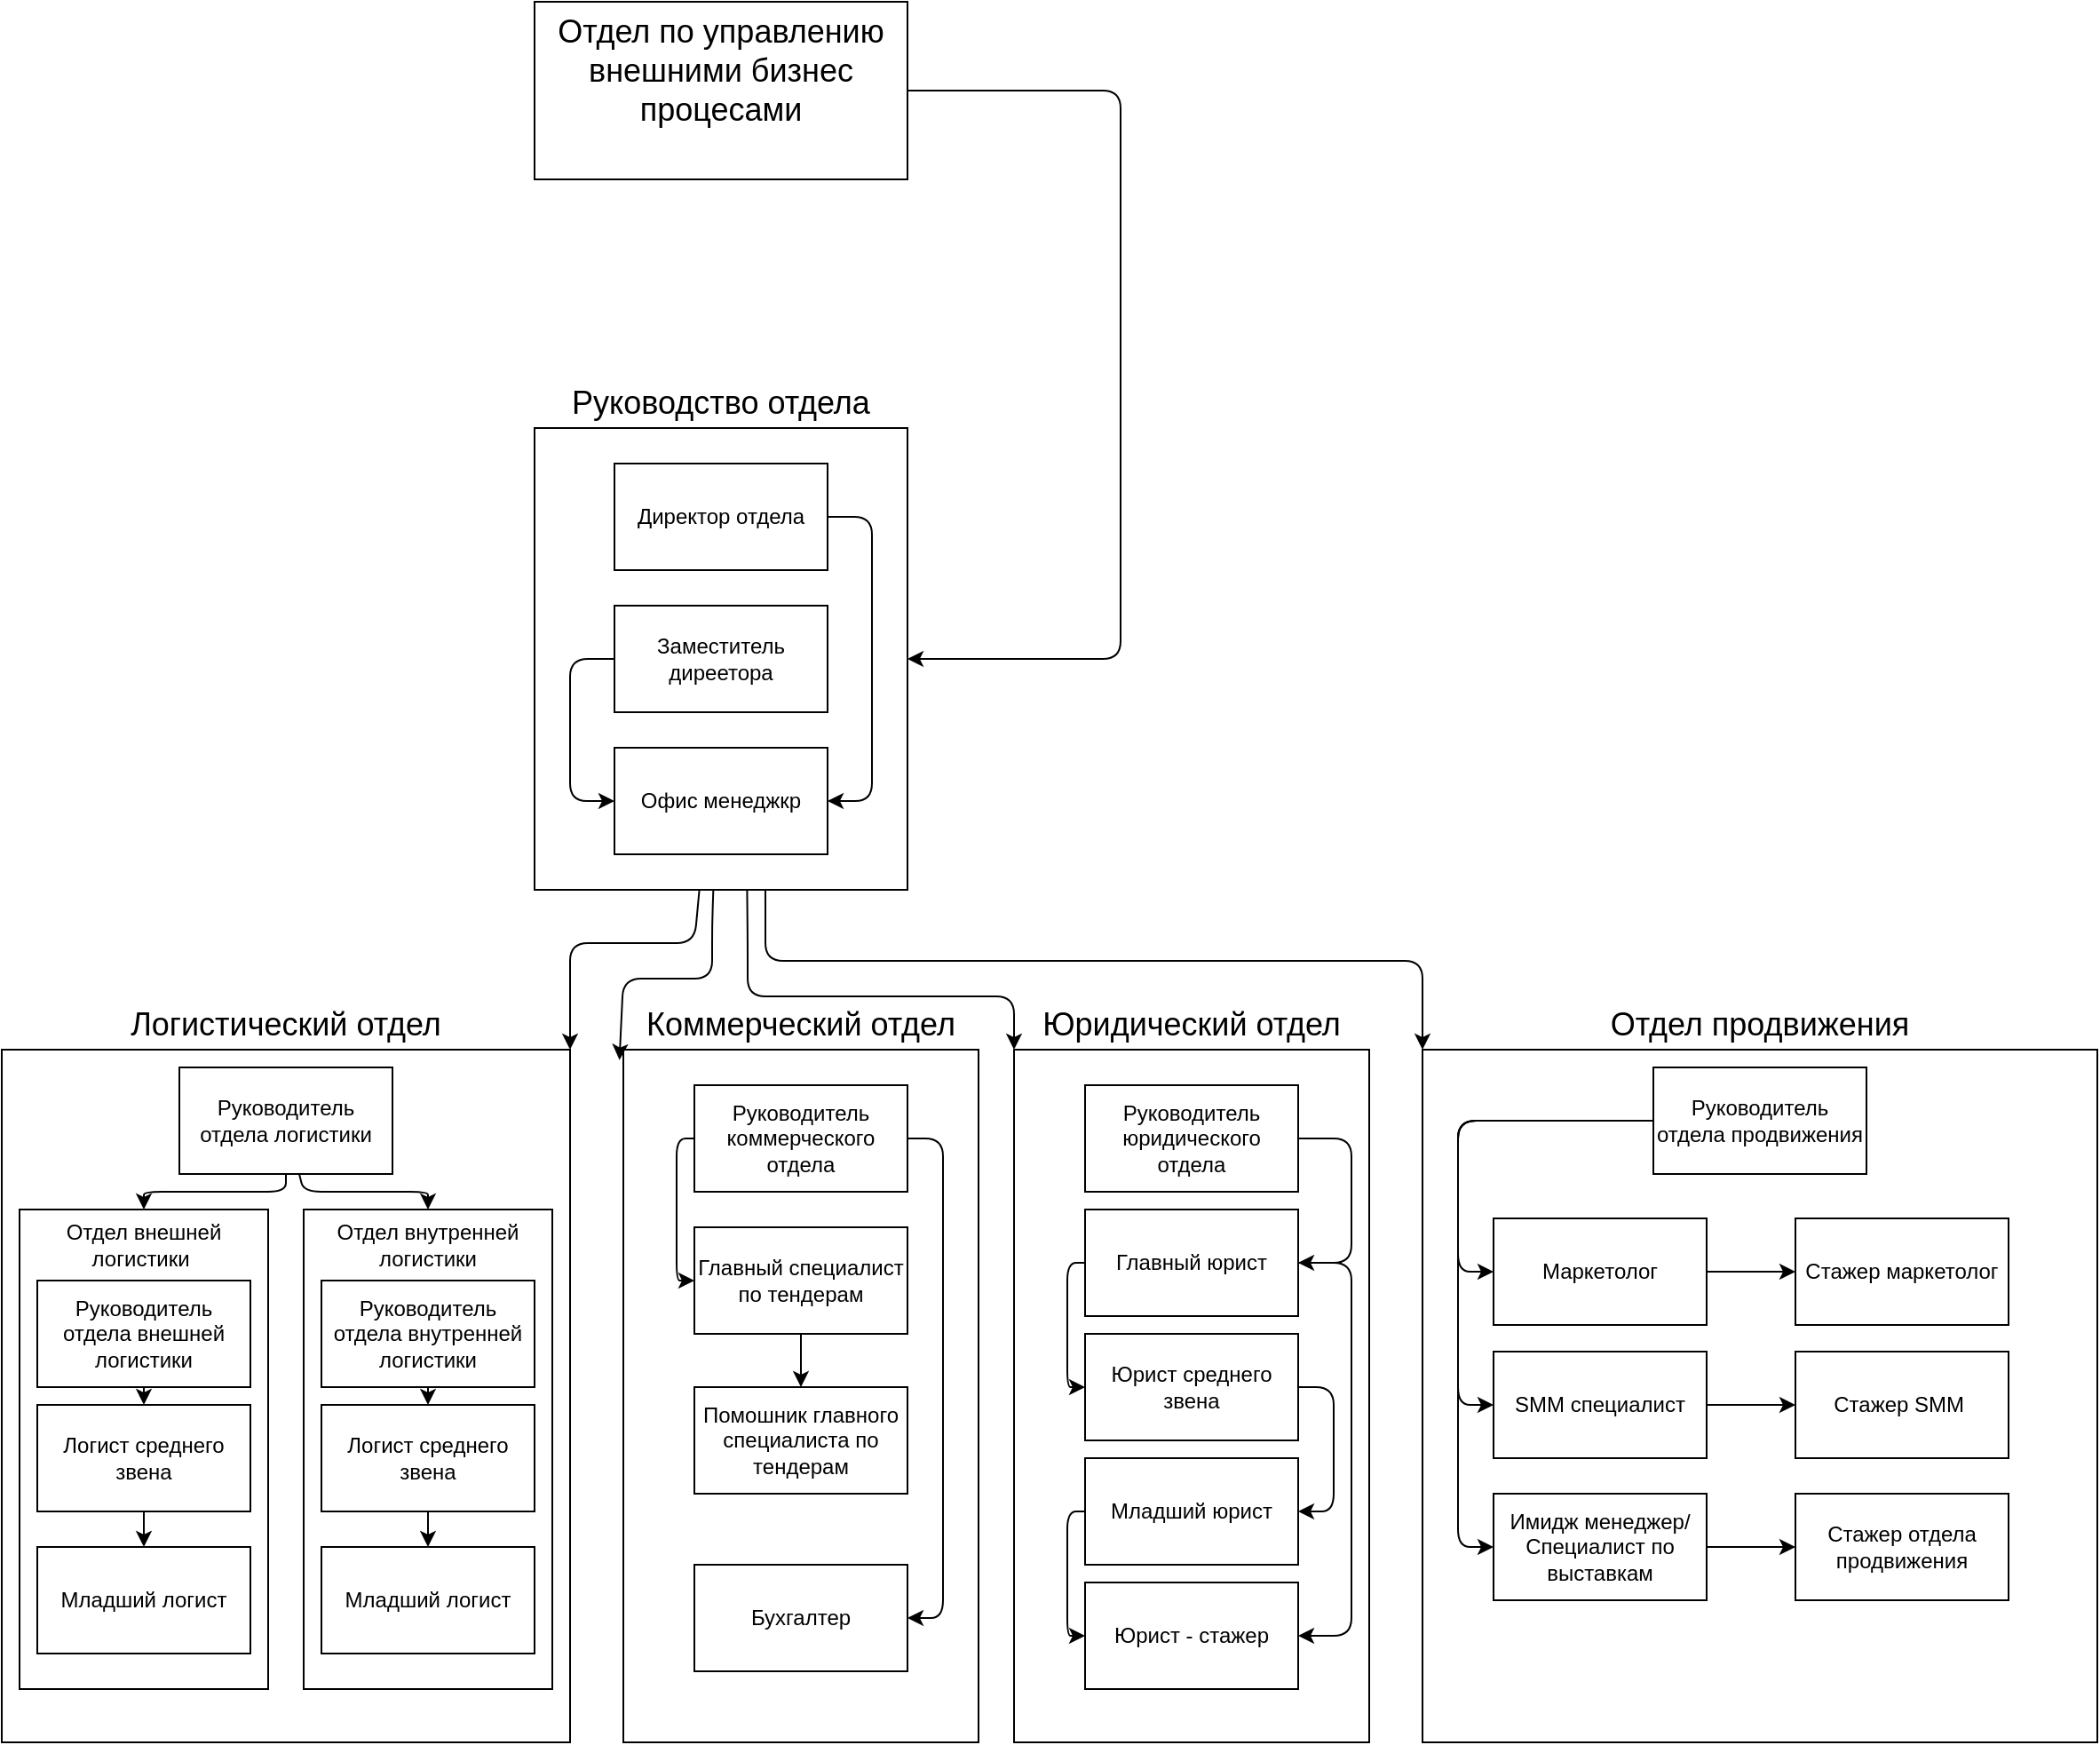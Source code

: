 <mxfile>
    <diagram id="2Vtnk_SKEZcLr_G2rO4P" name="Page-1">
        <mxGraphModel dx="748" dy="570" grid="1" gridSize="10" guides="1" tooltips="1" connect="1" arrows="1" fold="1" page="1" pageScale="1" pageWidth="850" pageHeight="1100" math="0" shadow="0">
            <root>
                <mxCell id="0"/>
                <mxCell id="1" parent="0"/>
                <mxCell id="7" style="edgeStyle=none;html=1;entryX=1;entryY=0.5;entryDx=0;entryDy=0;" edge="1" parent="1" source="2" target="4">
                    <mxGeometry relative="1" as="geometry">
                        <mxPoint x="630" y="70" as="targetPoint"/>
                        <Array as="points">
                            <mxPoint x="640" y="70"/>
                            <mxPoint x="640" y="390"/>
                        </Array>
                    </mxGeometry>
                </mxCell>
                <mxCell id="2" value="Отдел по управлению внешними бизнес процесами&lt;div&gt;&lt;br&gt;&lt;/div&gt;" style="rounded=0;whiteSpace=wrap;html=1;fontSize=18;" vertex="1" parent="1">
                    <mxGeometry x="310" y="20" width="210" height="100" as="geometry"/>
                </mxCell>
                <mxCell id="19" style="edgeStyle=none;html=1;entryX=0;entryY=0;entryDx=0;entryDy=0;exitX=0.57;exitY=1.001;exitDx=0;exitDy=0;exitPerimeter=0;" edge="1" parent="1" source="4" target="15">
                    <mxGeometry relative="1" as="geometry">
                        <Array as="points">
                            <mxPoint x="430" y="550"/>
                            <mxPoint x="430" y="580"/>
                            <mxPoint x="580" y="580"/>
                        </Array>
                    </mxGeometry>
                </mxCell>
                <mxCell id="22" style="edgeStyle=none;html=1;entryX=0;entryY=0;entryDx=0;entryDy=0;exitX=0.619;exitY=0.992;exitDx=0;exitDy=0;exitPerimeter=0;" edge="1" parent="1" source="4" target="16">
                    <mxGeometry relative="1" as="geometry">
                        <Array as="points">
                            <mxPoint x="440" y="560"/>
                            <mxPoint x="670" y="560"/>
                            <mxPoint x="810" y="560"/>
                        </Array>
                    </mxGeometry>
                </mxCell>
                <mxCell id="38" style="edgeStyle=none;html=1;entryX=1;entryY=0;entryDx=0;entryDy=0;" edge="1" parent="1" source="4" target="13">
                    <mxGeometry relative="1" as="geometry">
                        <Array as="points">
                            <mxPoint x="400" y="550"/>
                            <mxPoint x="330" y="550"/>
                        </Array>
                    </mxGeometry>
                </mxCell>
                <mxCell id="4" value="Руководство отдела" style="rounded=0;whiteSpace=wrap;html=1;fontSize=18;labelPosition=center;verticalLabelPosition=top;align=center;verticalAlign=bottom;labelBorderColor=none;" vertex="1" parent="1">
                    <mxGeometry x="310" y="260" width="210" height="260" as="geometry"/>
                </mxCell>
                <mxCell id="11" style="edgeStyle=none;html=1;entryX=1;entryY=0.5;entryDx=0;entryDy=0;" edge="1" parent="1" source="8" target="10">
                    <mxGeometry relative="1" as="geometry">
                        <Array as="points">
                            <mxPoint x="500" y="310"/>
                            <mxPoint x="500" y="470"/>
                        </Array>
                    </mxGeometry>
                </mxCell>
                <mxCell id="8" value="Директор отдела" style="rounded=0;whiteSpace=wrap;html=1;" vertex="1" parent="1">
                    <mxGeometry x="355" y="280" width="120" height="60" as="geometry"/>
                </mxCell>
                <mxCell id="12" style="edgeStyle=none;html=1;exitX=0;exitY=0.5;exitDx=0;exitDy=0;entryX=0;entryY=0.5;entryDx=0;entryDy=0;" edge="1" parent="1" source="9" target="10">
                    <mxGeometry relative="1" as="geometry">
                        <Array as="points">
                            <mxPoint x="330" y="390"/>
                            <mxPoint x="330" y="470"/>
                        </Array>
                    </mxGeometry>
                </mxCell>
                <mxCell id="9" value="Заместитель диреетора" style="rounded=0;whiteSpace=wrap;html=1;" vertex="1" parent="1">
                    <mxGeometry x="355" y="360" width="120" height="60" as="geometry"/>
                </mxCell>
                <mxCell id="10" value="Офис менеджкр" style="rounded=0;whiteSpace=wrap;html=1;" vertex="1" parent="1">
                    <mxGeometry x="355" y="440" width="120" height="60" as="geometry"/>
                </mxCell>
                <mxCell id="13" value="Логистический отдел" style="rounded=0;whiteSpace=wrap;html=1;labelPosition=center;verticalLabelPosition=top;align=center;verticalAlign=bottom;fontSize=18;" vertex="1" parent="1">
                    <mxGeometry x="10" y="610" width="320" height="390" as="geometry"/>
                </mxCell>
                <mxCell id="14" value="Коммерческий отдел" style="rounded=0;whiteSpace=wrap;html=1;fontSize=18;labelPosition=center;verticalLabelPosition=top;align=center;verticalAlign=bottom;" vertex="1" parent="1">
                    <mxGeometry x="360" y="610" width="200" height="390" as="geometry"/>
                </mxCell>
                <mxCell id="15" value="Юридический отдел" style="rounded=0;whiteSpace=wrap;html=1;fontSize=18;labelPosition=center;verticalLabelPosition=top;align=center;verticalAlign=bottom;" vertex="1" parent="1">
                    <mxGeometry x="580" y="610" width="200" height="390" as="geometry"/>
                </mxCell>
                <mxCell id="16" value="Отдел продвижения" style="rounded=0;whiteSpace=wrap;html=1;fontSize=18;labelPosition=center;verticalLabelPosition=top;align=center;verticalAlign=bottom;" vertex="1" parent="1">
                    <mxGeometry x="810" y="610" width="380" height="390" as="geometry"/>
                </mxCell>
                <mxCell id="44" style="edgeStyle=none;html=1;entryX=0.5;entryY=0;entryDx=0;entryDy=0;" edge="1" parent="1" source="23" target="39">
                    <mxGeometry relative="1" as="geometry">
                        <Array as="points">
                            <mxPoint x="170" y="690"/>
                            <mxPoint x="90" y="690"/>
                        </Array>
                    </mxGeometry>
                </mxCell>
                <mxCell id="45" style="edgeStyle=none;html=1;entryX=0.5;entryY=0;entryDx=0;entryDy=0;" edge="1" parent="1" source="23" target="41">
                    <mxGeometry relative="1" as="geometry">
                        <Array as="points">
                            <mxPoint x="180" y="690"/>
                            <mxPoint x="250" y="690"/>
                        </Array>
                    </mxGeometry>
                </mxCell>
                <mxCell id="23" value="Руководитель отдела логистики" style="rounded=0;whiteSpace=wrap;html=1;" vertex="1" parent="1">
                    <mxGeometry x="110" y="620" width="120" height="60" as="geometry"/>
                </mxCell>
                <mxCell id="59" style="edgeStyle=none;html=1;entryX=0;entryY=0.5;entryDx=0;entryDy=0;" edge="1" parent="1" source="24" target="56">
                    <mxGeometry relative="1" as="geometry">
                        <Array as="points">
                            <mxPoint x="390" y="660"/>
                            <mxPoint x="390" y="740"/>
                        </Array>
                    </mxGeometry>
                </mxCell>
                <mxCell id="60" style="edgeStyle=none;html=1;entryX=1;entryY=0.5;entryDx=0;entryDy=0;" edge="1" parent="1" source="24" target="57">
                    <mxGeometry relative="1" as="geometry">
                        <Array as="points">
                            <mxPoint x="540" y="660"/>
                            <mxPoint x="540" y="930"/>
                        </Array>
                    </mxGeometry>
                </mxCell>
                <mxCell id="24" value="Руководитель коммерческого отдела" style="rounded=0;whiteSpace=wrap;html=1;" vertex="1" parent="1">
                    <mxGeometry x="400" y="630" width="120" height="60" as="geometry"/>
                </mxCell>
                <mxCell id="32" style="edgeStyle=none;html=1;entryX=1;entryY=0.5;entryDx=0;entryDy=0;" edge="1" parent="1" source="25" target="27">
                    <mxGeometry relative="1" as="geometry">
                        <Array as="points">
                            <mxPoint x="770" y="660"/>
                            <mxPoint x="770" y="730"/>
                        </Array>
                    </mxGeometry>
                </mxCell>
                <mxCell id="25" value="Руководитель юридического отдела" style="rounded=0;whiteSpace=wrap;html=1;" vertex="1" parent="1">
                    <mxGeometry x="620" y="630" width="120" height="60" as="geometry"/>
                </mxCell>
                <mxCell id="66" style="edgeStyle=none;html=1;entryX=0;entryY=0.5;entryDx=0;entryDy=0;" edge="1" parent="1" source="26" target="62">
                    <mxGeometry relative="1" as="geometry">
                        <Array as="points">
                            <mxPoint x="830" y="650"/>
                            <mxPoint x="830" y="735"/>
                        </Array>
                    </mxGeometry>
                </mxCell>
                <mxCell id="67" style="edgeStyle=none;html=1;entryX=0;entryY=0.5;entryDx=0;entryDy=0;" edge="1" parent="1" source="26" target="63">
                    <mxGeometry relative="1" as="geometry">
                        <Array as="points">
                            <mxPoint x="830" y="650"/>
                            <mxPoint x="830" y="810"/>
                        </Array>
                    </mxGeometry>
                </mxCell>
                <mxCell id="68" style="edgeStyle=none;html=1;entryX=0;entryY=0.5;entryDx=0;entryDy=0;" edge="1" parent="1" source="26" target="65">
                    <mxGeometry relative="1" as="geometry">
                        <Array as="points">
                            <mxPoint x="830" y="650"/>
                            <mxPoint x="830" y="890"/>
                        </Array>
                    </mxGeometry>
                </mxCell>
                <mxCell id="26" value="Руководитель отдела продвижения" style="rounded=0;whiteSpace=wrap;html=1;" vertex="1" parent="1">
                    <mxGeometry x="940" y="620" width="120" height="60" as="geometry"/>
                </mxCell>
                <mxCell id="33" style="edgeStyle=none;html=1;exitX=0;exitY=0.5;exitDx=0;exitDy=0;entryX=0;entryY=0.5;entryDx=0;entryDy=0;" edge="1" parent="1" source="27" target="29">
                    <mxGeometry relative="1" as="geometry">
                        <Array as="points">
                            <mxPoint x="610" y="730"/>
                            <mxPoint x="610" y="800"/>
                        </Array>
                    </mxGeometry>
                </mxCell>
                <mxCell id="36" style="edgeStyle=none;html=1;exitX=1;exitY=0.5;exitDx=0;exitDy=0;entryX=1;entryY=0.5;entryDx=0;entryDy=0;" edge="1" parent="1" source="27" target="31">
                    <mxGeometry relative="1" as="geometry">
                        <Array as="points">
                            <mxPoint x="770" y="730"/>
                            <mxPoint x="770" y="940"/>
                        </Array>
                    </mxGeometry>
                </mxCell>
                <mxCell id="27" value="Главный юрист" style="rounded=0;whiteSpace=wrap;html=1;" vertex="1" parent="1">
                    <mxGeometry x="620" y="700" width="120" height="60" as="geometry"/>
                </mxCell>
                <mxCell id="34" style="edgeStyle=none;html=1;entryX=1;entryY=0.5;entryDx=0;entryDy=0;" edge="1" parent="1" source="29" target="30">
                    <mxGeometry relative="1" as="geometry">
                        <Array as="points">
                            <mxPoint x="760" y="800"/>
                            <mxPoint x="760" y="870"/>
                        </Array>
                    </mxGeometry>
                </mxCell>
                <mxCell id="29" value="Юрист среднего звена" style="rounded=0;whiteSpace=wrap;html=1;" vertex="1" parent="1">
                    <mxGeometry x="620" y="770" width="120" height="60" as="geometry"/>
                </mxCell>
                <mxCell id="35" style="edgeStyle=none;html=1;entryX=0;entryY=0.5;entryDx=0;entryDy=0;" edge="1" parent="1" source="30" target="31">
                    <mxGeometry relative="1" as="geometry">
                        <Array as="points">
                            <mxPoint x="610" y="870"/>
                            <mxPoint x="610" y="940"/>
                        </Array>
                    </mxGeometry>
                </mxCell>
                <mxCell id="30" value="Младший юрист" style="rounded=0;whiteSpace=wrap;html=1;" vertex="1" parent="1">
                    <mxGeometry x="620" y="840" width="120" height="60" as="geometry"/>
                </mxCell>
                <mxCell id="31" value="Юрист - стажер" style="rounded=0;whiteSpace=wrap;html=1;" vertex="1" parent="1">
                    <mxGeometry x="620" y="910" width="120" height="60" as="geometry"/>
                </mxCell>
                <mxCell id="37" style="edgeStyle=none;html=1;entryX=-0.011;entryY=0.015;entryDx=0;entryDy=0;entryPerimeter=0;" edge="1" parent="1" source="4" target="14">
                    <mxGeometry relative="1" as="geometry">
                        <Array as="points">
                            <mxPoint x="410" y="540"/>
                            <mxPoint x="410" y="570"/>
                            <mxPoint x="360" y="570"/>
                        </Array>
                    </mxGeometry>
                </mxCell>
                <mxCell id="39" value="" style="rounded=0;whiteSpace=wrap;html=1;" vertex="1" parent="1">
                    <mxGeometry x="20" y="700" width="140" height="270" as="geometry"/>
                </mxCell>
                <mxCell id="41" value="" style="rounded=0;whiteSpace=wrap;html=1;" vertex="1" parent="1">
                    <mxGeometry x="180" y="700" width="140" height="270" as="geometry"/>
                </mxCell>
                <mxCell id="42" value="Отдел внешней логистики&amp;nbsp;" style="rounded=0;whiteSpace=wrap;html=1;strokeColor=none;" vertex="1" parent="1">
                    <mxGeometry x="30" y="705" width="120" height="30" as="geometry"/>
                </mxCell>
                <mxCell id="43" value="Отдел внутренней логистики" style="rounded=0;whiteSpace=wrap;html=1;strokeColor=none;" vertex="1" parent="1">
                    <mxGeometry x="190" y="710" width="120" height="20" as="geometry"/>
                </mxCell>
                <mxCell id="52" style="edgeStyle=none;html=1;entryX=0.5;entryY=0;entryDx=0;entryDy=0;" edge="1" parent="1" source="46" target="48">
                    <mxGeometry relative="1" as="geometry"/>
                </mxCell>
                <mxCell id="46" value="Руководитель отдела внешней логистики" style="rounded=0;whiteSpace=wrap;html=1;" vertex="1" parent="1">
                    <mxGeometry x="30" y="740" width="120" height="60" as="geometry"/>
                </mxCell>
                <mxCell id="54" style="edgeStyle=none;html=1;entryX=0.5;entryY=0;entryDx=0;entryDy=0;" edge="1" parent="1" source="47" target="49">
                    <mxGeometry relative="1" as="geometry"/>
                </mxCell>
                <mxCell id="47" value="Руководитель отдела внутренней логистики" style="rounded=0;whiteSpace=wrap;html=1;" vertex="1" parent="1">
                    <mxGeometry x="190" y="740" width="120" height="60" as="geometry"/>
                </mxCell>
                <mxCell id="53" style="edgeStyle=none;html=1;entryX=0.5;entryY=0;entryDx=0;entryDy=0;" edge="1" parent="1" source="48" target="50">
                    <mxGeometry relative="1" as="geometry"/>
                </mxCell>
                <mxCell id="48" value="Логист среднего звена" style="rounded=0;whiteSpace=wrap;html=1;" vertex="1" parent="1">
                    <mxGeometry x="30" y="810" width="120" height="60" as="geometry"/>
                </mxCell>
                <mxCell id="55" style="edgeStyle=none;html=1;entryX=0.5;entryY=0;entryDx=0;entryDy=0;" edge="1" parent="1" source="49" target="51">
                    <mxGeometry relative="1" as="geometry"/>
                </mxCell>
                <mxCell id="49" value="Логист среднего звена" style="rounded=0;whiteSpace=wrap;html=1;" vertex="1" parent="1">
                    <mxGeometry x="190" y="810" width="120" height="60" as="geometry"/>
                </mxCell>
                <mxCell id="50" value="Младший логист" style="rounded=0;whiteSpace=wrap;html=1;" vertex="1" parent="1">
                    <mxGeometry x="30" y="890" width="120" height="60" as="geometry"/>
                </mxCell>
                <mxCell id="51" value="Младший логист" style="rounded=0;whiteSpace=wrap;html=1;" vertex="1" parent="1">
                    <mxGeometry x="190" y="890" width="120" height="60" as="geometry"/>
                </mxCell>
                <mxCell id="61" style="edgeStyle=none;html=1;entryX=0.5;entryY=0;entryDx=0;entryDy=0;" edge="1" parent="1" source="56" target="58">
                    <mxGeometry relative="1" as="geometry"/>
                </mxCell>
                <mxCell id="56" value="Главный специалист по тендерам" style="rounded=0;whiteSpace=wrap;html=1;" vertex="1" parent="1">
                    <mxGeometry x="400" y="710" width="120" height="60" as="geometry"/>
                </mxCell>
                <mxCell id="57" value="Бухгалтер" style="rounded=0;whiteSpace=wrap;html=1;" vertex="1" parent="1">
                    <mxGeometry x="400" y="900" width="120" height="60" as="geometry"/>
                </mxCell>
                <mxCell id="58" value="Помошник главного специалиста по тендерам" style="rounded=0;whiteSpace=wrap;html=1;" vertex="1" parent="1">
                    <mxGeometry x="400" y="800" width="120" height="60" as="geometry"/>
                </mxCell>
                <mxCell id="72" style="edgeStyle=none;html=1;entryX=0;entryY=0.5;entryDx=0;entryDy=0;" edge="1" parent="1" source="62" target="69">
                    <mxGeometry relative="1" as="geometry"/>
                </mxCell>
                <mxCell id="62" value="Маркетолог" style="rounded=0;whiteSpace=wrap;html=1;" vertex="1" parent="1">
                    <mxGeometry x="850" y="705" width="120" height="60" as="geometry"/>
                </mxCell>
                <mxCell id="73" style="edgeStyle=none;html=1;entryX=0;entryY=0.5;entryDx=0;entryDy=0;" edge="1" parent="1" source="63" target="70">
                    <mxGeometry relative="1" as="geometry"/>
                </mxCell>
                <mxCell id="63" value="SMM специалист" style="rounded=0;whiteSpace=wrap;html=1;" vertex="1" parent="1">
                    <mxGeometry x="850" y="780" width="120" height="60" as="geometry"/>
                </mxCell>
                <mxCell id="74" style="edgeStyle=none;html=1;entryX=0;entryY=0.5;entryDx=0;entryDy=0;" edge="1" parent="1" source="65" target="71">
                    <mxGeometry relative="1" as="geometry"/>
                </mxCell>
                <mxCell id="65" value="Имидж менеджер/ Cпециалист по выставкам" style="rounded=0;whiteSpace=wrap;html=1;" vertex="1" parent="1">
                    <mxGeometry x="850" y="860" width="120" height="60" as="geometry"/>
                </mxCell>
                <mxCell id="69" value="Стажер маркетолог" style="rounded=0;whiteSpace=wrap;html=1;" vertex="1" parent="1">
                    <mxGeometry x="1020" y="705" width="120" height="60" as="geometry"/>
                </mxCell>
                <mxCell id="70" value="Стажер SMM&amp;nbsp;" style="rounded=0;whiteSpace=wrap;html=1;" vertex="1" parent="1">
                    <mxGeometry x="1020" y="780" width="120" height="60" as="geometry"/>
                </mxCell>
                <mxCell id="71" value="Стажер отдела продвижения" style="rounded=0;whiteSpace=wrap;html=1;" vertex="1" parent="1">
                    <mxGeometry x="1020" y="860" width="120" height="60" as="geometry"/>
                </mxCell>
            </root>
        </mxGraphModel>
    </diagram>
</mxfile>